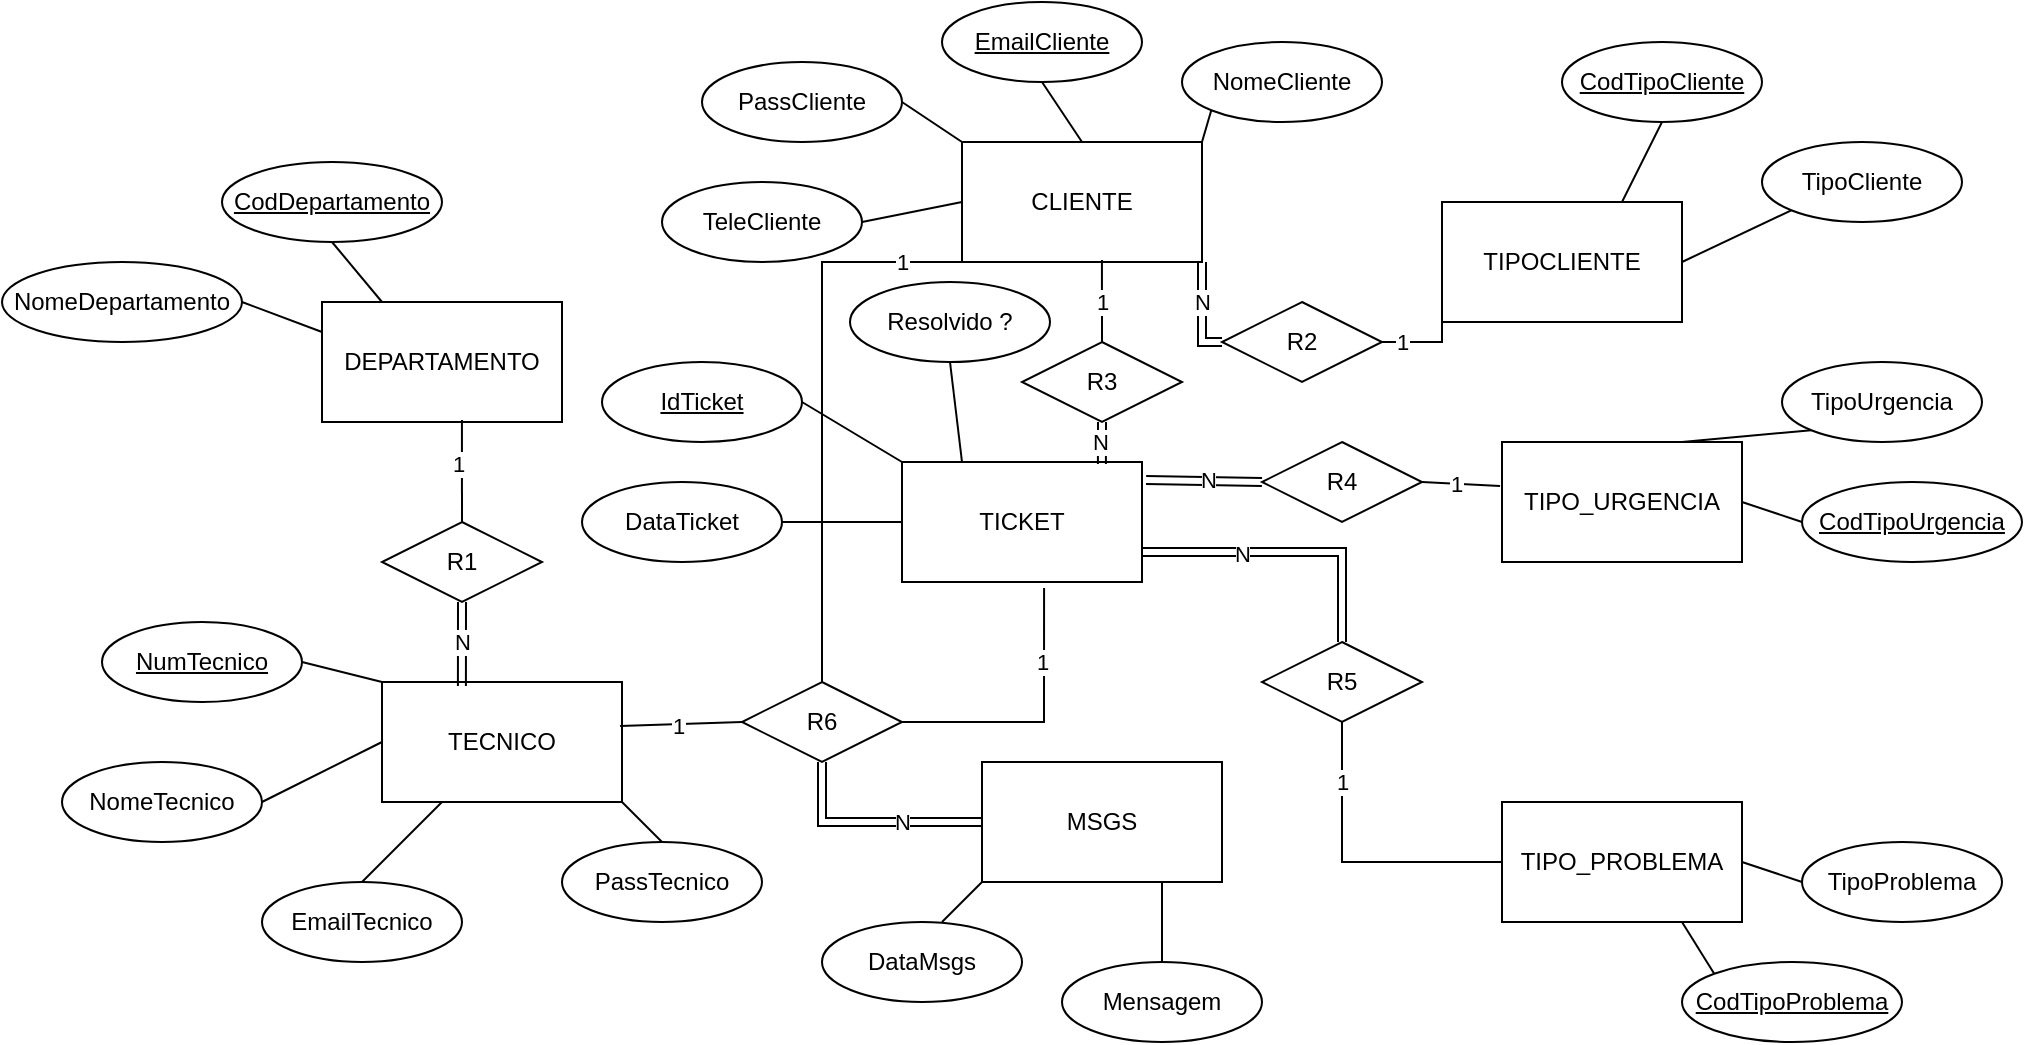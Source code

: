 <mxfile version="28.2.7">
  <diagram name="Página-1" id="vMQSSaTcYY6V1nrAZ7DE">
    <mxGraphModel dx="2013" dy="1924" grid="1" gridSize="10" guides="1" tooltips="1" connect="1" arrows="1" fold="1" page="1" pageScale="1" pageWidth="827" pageHeight="1169" math="0" shadow="0">
      <root>
        <mxCell id="0" />
        <mxCell id="1" parent="0" />
        <mxCell id="SvRfdBu5Wavy_u2uvLHI-1" value="DEPARTAMENTO" style="rounded=0;whiteSpace=wrap;html=1;" parent="1" vertex="1">
          <mxGeometry x="50" y="90" width="120" height="60" as="geometry" />
        </mxCell>
        <mxCell id="SvRfdBu5Wavy_u2uvLHI-2" value="CLIENTE" style="rounded=0;whiteSpace=wrap;html=1;" parent="1" vertex="1">
          <mxGeometry x="370" y="10" width="120" height="60" as="geometry" />
        </mxCell>
        <mxCell id="SvRfdBu5Wavy_u2uvLHI-3" value="TIPOCLIENTE" style="rounded=0;whiteSpace=wrap;html=1;" parent="1" vertex="1">
          <mxGeometry x="610" y="40" width="120" height="60" as="geometry" />
        </mxCell>
        <mxCell id="SvRfdBu5Wavy_u2uvLHI-4" value="TECNICO" style="rounded=0;whiteSpace=wrap;html=1;" parent="1" vertex="1">
          <mxGeometry x="80" y="280" width="120" height="60" as="geometry" />
        </mxCell>
        <mxCell id="SvRfdBu5Wavy_u2uvLHI-5" value="MSGS" style="rounded=0;whiteSpace=wrap;html=1;" parent="1" vertex="1">
          <mxGeometry x="380" y="320" width="120" height="60" as="geometry" />
        </mxCell>
        <mxCell id="SvRfdBu5Wavy_u2uvLHI-6" value="TICKET" style="rounded=0;whiteSpace=wrap;html=1;" parent="1" vertex="1">
          <mxGeometry x="340" y="170" width="120" height="60" as="geometry" />
        </mxCell>
        <mxCell id="SvRfdBu5Wavy_u2uvLHI-7" value="TIPO_URGENCIA" style="rounded=0;whiteSpace=wrap;html=1;" parent="1" vertex="1">
          <mxGeometry x="640" y="160" width="120" height="60" as="geometry" />
        </mxCell>
        <mxCell id="SvRfdBu5Wavy_u2uvLHI-8" value="TIPO_PROBLEMA" style="rounded=0;whiteSpace=wrap;html=1;" parent="1" vertex="1">
          <mxGeometry x="640" y="340" width="120" height="60" as="geometry" />
        </mxCell>
        <mxCell id="SvRfdBu5Wavy_u2uvLHI-9" value="NomeDepartamento" style="ellipse;whiteSpace=wrap;html=1;align=center;" parent="1" vertex="1">
          <mxGeometry x="-110" y="70" width="120" height="40" as="geometry" />
        </mxCell>
        <mxCell id="SvRfdBu5Wavy_u2uvLHI-10" value="CodDepartamento" style="ellipse;whiteSpace=wrap;html=1;align=center;fontStyle=4;" parent="1" vertex="1">
          <mxGeometry y="20" width="110" height="40" as="geometry" />
        </mxCell>
        <mxCell id="SvRfdBu5Wavy_u2uvLHI-11" value="NumTecnico" style="ellipse;whiteSpace=wrap;html=1;align=center;fontStyle=4;" parent="1" vertex="1">
          <mxGeometry x="-60" y="250" width="100" height="40" as="geometry" />
        </mxCell>
        <mxCell id="SvRfdBu5Wavy_u2uvLHI-12" value="NomeTecnico" style="ellipse;whiteSpace=wrap;html=1;align=center;" parent="1" vertex="1">
          <mxGeometry x="-80" y="320" width="100" height="40" as="geometry" />
        </mxCell>
        <mxCell id="SvRfdBu5Wavy_u2uvLHI-13" value="EmailTecnico" style="ellipse;whiteSpace=wrap;html=1;align=center;" parent="1" vertex="1">
          <mxGeometry x="20" y="380" width="100" height="40" as="geometry" />
        </mxCell>
        <mxCell id="SvRfdBu5Wavy_u2uvLHI-14" value="PassTecnico" style="ellipse;whiteSpace=wrap;html=1;align=center;" parent="1" vertex="1">
          <mxGeometry x="170" y="360" width="100" height="40" as="geometry" />
        </mxCell>
        <mxCell id="SvRfdBu5Wavy_u2uvLHI-15" value="PassCliente" style="ellipse;whiteSpace=wrap;html=1;align=center;" parent="1" vertex="1">
          <mxGeometry x="240" y="-30" width="100" height="40" as="geometry" />
        </mxCell>
        <mxCell id="SvRfdBu5Wavy_u2uvLHI-17" value="NomeCliente" style="ellipse;whiteSpace=wrap;html=1;align=center;" parent="1" vertex="1">
          <mxGeometry x="480" y="-40" width="100" height="40" as="geometry" />
        </mxCell>
        <mxCell id="SvRfdBu5Wavy_u2uvLHI-18" value="TeleCliente" style="ellipse;whiteSpace=wrap;html=1;align=center;" parent="1" vertex="1">
          <mxGeometry x="220" y="30" width="100" height="40" as="geometry" />
        </mxCell>
        <mxCell id="TNyhMxR6V0JyB7g-wpxc-1" value="TipoCliente" style="ellipse;whiteSpace=wrap;html=1;align=center;" parent="1" vertex="1">
          <mxGeometry x="770" y="10" width="100" height="40" as="geometry" />
        </mxCell>
        <mxCell id="TNyhMxR6V0JyB7g-wpxc-2" value="CodTipoCliente" style="ellipse;whiteSpace=wrap;html=1;align=center;fontStyle=4;" parent="1" vertex="1">
          <mxGeometry x="670" y="-40" width="100" height="40" as="geometry" />
        </mxCell>
        <mxCell id="TNyhMxR6V0JyB7g-wpxc-3" value="CodTipoUrgencia" style="ellipse;whiteSpace=wrap;html=1;align=center;fontStyle=4;" parent="1" vertex="1">
          <mxGeometry x="790" y="180" width="110" height="40" as="geometry" />
        </mxCell>
        <mxCell id="TNyhMxR6V0JyB7g-wpxc-4" value="TipoUrgencia" style="ellipse;whiteSpace=wrap;html=1;align=center;" parent="1" vertex="1">
          <mxGeometry x="780" y="120" width="100" height="40" as="geometry" />
        </mxCell>
        <mxCell id="TNyhMxR6V0JyB7g-wpxc-5" value="CodTipoProblema" style="ellipse;whiteSpace=wrap;html=1;align=center;fontStyle=4;" parent="1" vertex="1">
          <mxGeometry x="730" y="420" width="110" height="40" as="geometry" />
        </mxCell>
        <mxCell id="TNyhMxR6V0JyB7g-wpxc-6" value="TipoProblema" style="ellipse;whiteSpace=wrap;html=1;align=center;" parent="1" vertex="1">
          <mxGeometry x="790" y="360" width="100" height="40" as="geometry" />
        </mxCell>
        <mxCell id="TNyhMxR6V0JyB7g-wpxc-7" value="Mensagem" style="ellipse;whiteSpace=wrap;html=1;align=center;" parent="1" vertex="1">
          <mxGeometry x="420" y="420" width="100" height="40" as="geometry" />
        </mxCell>
        <mxCell id="TNyhMxR6V0JyB7g-wpxc-9" value="DataMsgs" style="ellipse;whiteSpace=wrap;html=1;align=center;" parent="1" vertex="1">
          <mxGeometry x="300" y="400" width="100" height="40" as="geometry" />
        </mxCell>
        <mxCell id="TNyhMxR6V0JyB7g-wpxc-10" value="IdTicket" style="ellipse;whiteSpace=wrap;html=1;align=center;fontStyle=4;" parent="1" vertex="1">
          <mxGeometry x="190" y="120" width="100" height="40" as="geometry" />
        </mxCell>
        <mxCell id="TNyhMxR6V0JyB7g-wpxc-11" value="Resolvido ?" style="ellipse;whiteSpace=wrap;html=1;align=center;" parent="1" vertex="1">
          <mxGeometry x="314" y="80" width="100" height="40" as="geometry" />
        </mxCell>
        <mxCell id="TNyhMxR6V0JyB7g-wpxc-12" value="DataTicket" style="ellipse;whiteSpace=wrap;html=1;align=center;" parent="1" vertex="1">
          <mxGeometry x="180" y="180" width="100" height="40" as="geometry" />
        </mxCell>
        <mxCell id="TNyhMxR6V0JyB7g-wpxc-13" value="" style="endArrow=none;html=1;rounded=0;entryX=0;entryY=1;entryDx=0;entryDy=0;exitX=1;exitY=0;exitDx=0;exitDy=0;" parent="1" source="SvRfdBu5Wavy_u2uvLHI-2" target="SvRfdBu5Wavy_u2uvLHI-17" edge="1">
          <mxGeometry width="50" height="50" relative="1" as="geometry">
            <mxPoint x="390" y="320" as="sourcePoint" />
            <mxPoint x="440" y="270" as="targetPoint" />
          </mxGeometry>
        </mxCell>
        <mxCell id="TNyhMxR6V0JyB7g-wpxc-14" value="" style="endArrow=none;html=1;rounded=0;exitX=0.5;exitY=1;exitDx=0;exitDy=0;entryX=0.5;entryY=0;entryDx=0;entryDy=0;" parent="1" source="hFLGfahyPKLri2gpCc_t-7" target="SvRfdBu5Wavy_u2uvLHI-2" edge="1">
          <mxGeometry width="50" height="50" relative="1" as="geometry">
            <mxPoint x="410" y="-20" as="sourcePoint" />
            <mxPoint x="440" y="270" as="targetPoint" />
          </mxGeometry>
        </mxCell>
        <mxCell id="TNyhMxR6V0JyB7g-wpxc-15" value="" style="endArrow=none;html=1;rounded=0;entryX=0;entryY=0;entryDx=0;entryDy=0;exitX=1;exitY=0.5;exitDx=0;exitDy=0;" parent="1" source="SvRfdBu5Wavy_u2uvLHI-15" target="SvRfdBu5Wavy_u2uvLHI-2" edge="1">
          <mxGeometry width="50" height="50" relative="1" as="geometry">
            <mxPoint x="330" as="sourcePoint" />
            <mxPoint x="380" y="-50" as="targetPoint" />
          </mxGeometry>
        </mxCell>
        <mxCell id="TNyhMxR6V0JyB7g-wpxc-16" value="" style="endArrow=none;html=1;rounded=0;entryX=0.5;entryY=1;entryDx=0;entryDy=0;exitX=0.25;exitY=0;exitDx=0;exitDy=0;" parent="1" source="SvRfdBu5Wavy_u2uvLHI-1" target="SvRfdBu5Wavy_u2uvLHI-10" edge="1">
          <mxGeometry width="50" height="50" relative="1" as="geometry">
            <mxPoint x="390" y="320" as="sourcePoint" />
            <mxPoint x="440" y="270" as="targetPoint" />
          </mxGeometry>
        </mxCell>
        <mxCell id="TNyhMxR6V0JyB7g-wpxc-17" value="" style="endArrow=none;html=1;rounded=0;entryX=1;entryY=0.5;entryDx=0;entryDy=0;exitX=0;exitY=0.5;exitDx=0;exitDy=0;" parent="1" source="SvRfdBu5Wavy_u2uvLHI-6" target="TNyhMxR6V0JyB7g-wpxc-12" edge="1">
          <mxGeometry width="50" height="50" relative="1" as="geometry">
            <mxPoint x="390" y="320" as="sourcePoint" />
            <mxPoint x="440" y="270" as="targetPoint" />
          </mxGeometry>
        </mxCell>
        <mxCell id="TNyhMxR6V0JyB7g-wpxc-18" value="" style="endArrow=none;html=1;rounded=0;entryX=1;entryY=0.5;entryDx=0;entryDy=0;exitX=0;exitY=0;exitDx=0;exitDy=0;" parent="1" source="SvRfdBu5Wavy_u2uvLHI-6" target="TNyhMxR6V0JyB7g-wpxc-10" edge="1">
          <mxGeometry width="50" height="50" relative="1" as="geometry">
            <mxPoint x="390" y="320" as="sourcePoint" />
            <mxPoint x="440" y="270" as="targetPoint" />
          </mxGeometry>
        </mxCell>
        <mxCell id="TNyhMxR6V0JyB7g-wpxc-19" value="" style="endArrow=none;html=1;rounded=0;entryX=0.5;entryY=1;entryDx=0;entryDy=0;exitX=0.25;exitY=0;exitDx=0;exitDy=0;" parent="1" source="SvRfdBu5Wavy_u2uvLHI-6" target="TNyhMxR6V0JyB7g-wpxc-11" edge="1">
          <mxGeometry width="50" height="50" relative="1" as="geometry">
            <mxPoint x="390" y="320" as="sourcePoint" />
            <mxPoint x="440" y="270" as="targetPoint" />
          </mxGeometry>
        </mxCell>
        <mxCell id="TNyhMxR6V0JyB7g-wpxc-20" value="" style="endArrow=none;html=1;rounded=0;exitX=1;exitY=0.5;exitDx=0;exitDy=0;entryX=0;entryY=0.5;entryDx=0;entryDy=0;" parent="1" source="SvRfdBu5Wavy_u2uvLHI-18" target="SvRfdBu5Wavy_u2uvLHI-2" edge="1">
          <mxGeometry width="50" height="50" relative="1" as="geometry">
            <mxPoint x="390" y="320" as="sourcePoint" />
            <mxPoint x="440" y="270" as="targetPoint" />
          </mxGeometry>
        </mxCell>
        <mxCell id="TNyhMxR6V0JyB7g-wpxc-22" value="" style="endArrow=none;html=1;rounded=0;entryX=1;entryY=0.5;entryDx=0;entryDy=0;exitX=0;exitY=0.25;exitDx=0;exitDy=0;" parent="1" source="SvRfdBu5Wavy_u2uvLHI-1" target="SvRfdBu5Wavy_u2uvLHI-9" edge="1">
          <mxGeometry width="50" height="50" relative="1" as="geometry">
            <mxPoint x="390" y="320" as="sourcePoint" />
            <mxPoint x="440" y="270" as="targetPoint" />
          </mxGeometry>
        </mxCell>
        <mxCell id="TNyhMxR6V0JyB7g-wpxc-23" value="" style="endArrow=none;html=1;rounded=0;entryX=0;entryY=1;entryDx=0;entryDy=0;exitX=1;exitY=0.5;exitDx=0;exitDy=0;" parent="1" source="SvRfdBu5Wavy_u2uvLHI-3" target="TNyhMxR6V0JyB7g-wpxc-1" edge="1">
          <mxGeometry width="50" height="50" relative="1" as="geometry">
            <mxPoint x="390" y="320" as="sourcePoint" />
            <mxPoint x="440" y="270" as="targetPoint" />
          </mxGeometry>
        </mxCell>
        <mxCell id="TNyhMxR6V0JyB7g-wpxc-24" value="" style="endArrow=none;html=1;rounded=0;entryX=0.5;entryY=1;entryDx=0;entryDy=0;exitX=0.75;exitY=0;exitDx=0;exitDy=0;" parent="1" source="SvRfdBu5Wavy_u2uvLHI-3" target="TNyhMxR6V0JyB7g-wpxc-2" edge="1">
          <mxGeometry width="50" height="50" relative="1" as="geometry">
            <mxPoint x="390" y="320" as="sourcePoint" />
            <mxPoint x="440" y="270" as="targetPoint" />
          </mxGeometry>
        </mxCell>
        <mxCell id="TNyhMxR6V0JyB7g-wpxc-25" value="" style="endArrow=none;html=1;rounded=0;entryX=0;entryY=1;entryDx=0;entryDy=0;exitX=0.75;exitY=0;exitDx=0;exitDy=0;" parent="1" source="SvRfdBu5Wavy_u2uvLHI-7" target="TNyhMxR6V0JyB7g-wpxc-4" edge="1">
          <mxGeometry width="50" height="50" relative="1" as="geometry">
            <mxPoint x="390" y="320" as="sourcePoint" />
            <mxPoint x="440" y="270" as="targetPoint" />
          </mxGeometry>
        </mxCell>
        <mxCell id="TNyhMxR6V0JyB7g-wpxc-26" value="" style="endArrow=none;html=1;rounded=0;entryX=0;entryY=0.5;entryDx=0;entryDy=0;exitX=1;exitY=0.5;exitDx=0;exitDy=0;" parent="1" source="SvRfdBu5Wavy_u2uvLHI-7" target="TNyhMxR6V0JyB7g-wpxc-3" edge="1">
          <mxGeometry width="50" height="50" relative="1" as="geometry">
            <mxPoint x="390" y="320" as="sourcePoint" />
            <mxPoint x="440" y="270" as="targetPoint" />
          </mxGeometry>
        </mxCell>
        <mxCell id="TNyhMxR6V0JyB7g-wpxc-27" value="" style="endArrow=none;html=1;rounded=0;entryX=0;entryY=0.5;entryDx=0;entryDy=0;exitX=1;exitY=0.5;exitDx=0;exitDy=0;" parent="1" source="SvRfdBu5Wavy_u2uvLHI-8" target="TNyhMxR6V0JyB7g-wpxc-6" edge="1">
          <mxGeometry width="50" height="50" relative="1" as="geometry">
            <mxPoint x="390" y="320" as="sourcePoint" />
            <mxPoint x="440" y="270" as="targetPoint" />
          </mxGeometry>
        </mxCell>
        <mxCell id="TNyhMxR6V0JyB7g-wpxc-28" value="" style="endArrow=none;html=1;rounded=0;exitX=0;exitY=0;exitDx=0;exitDy=0;entryX=0.75;entryY=1;entryDx=0;entryDy=0;" parent="1" source="TNyhMxR6V0JyB7g-wpxc-5" target="SvRfdBu5Wavy_u2uvLHI-8" edge="1">
          <mxGeometry width="50" height="50" relative="1" as="geometry">
            <mxPoint x="390" y="320" as="sourcePoint" />
            <mxPoint x="440" y="270" as="targetPoint" />
          </mxGeometry>
        </mxCell>
        <mxCell id="TNyhMxR6V0JyB7g-wpxc-29" value="" style="endArrow=none;html=1;rounded=0;entryX=0.5;entryY=0;entryDx=0;entryDy=0;exitX=0.75;exitY=1;exitDx=0;exitDy=0;" parent="1" source="SvRfdBu5Wavy_u2uvLHI-5" target="TNyhMxR6V0JyB7g-wpxc-7" edge="1">
          <mxGeometry width="50" height="50" relative="1" as="geometry">
            <mxPoint x="390" y="320" as="sourcePoint" />
            <mxPoint x="440" y="270" as="targetPoint" />
          </mxGeometry>
        </mxCell>
        <mxCell id="TNyhMxR6V0JyB7g-wpxc-30" value="" style="endArrow=none;html=1;rounded=0;entryX=0.6;entryY=0;entryDx=0;entryDy=0;entryPerimeter=0;exitX=0;exitY=1;exitDx=0;exitDy=0;" parent="1" source="SvRfdBu5Wavy_u2uvLHI-5" target="TNyhMxR6V0JyB7g-wpxc-9" edge="1">
          <mxGeometry width="50" height="50" relative="1" as="geometry">
            <mxPoint x="390" y="320" as="sourcePoint" />
            <mxPoint x="440" y="270" as="targetPoint" />
          </mxGeometry>
        </mxCell>
        <mxCell id="TNyhMxR6V0JyB7g-wpxc-31" value="" style="endArrow=none;html=1;rounded=0;entryX=0.5;entryY=0;entryDx=0;entryDy=0;exitX=1;exitY=1;exitDx=0;exitDy=0;" parent="1" source="SvRfdBu5Wavy_u2uvLHI-4" target="SvRfdBu5Wavy_u2uvLHI-14" edge="1">
          <mxGeometry width="50" height="50" relative="1" as="geometry">
            <mxPoint x="390" y="320" as="sourcePoint" />
            <mxPoint x="440" y="270" as="targetPoint" />
          </mxGeometry>
        </mxCell>
        <mxCell id="TNyhMxR6V0JyB7g-wpxc-32" value="" style="endArrow=none;html=1;rounded=0;exitX=0.5;exitY=0;exitDx=0;exitDy=0;entryX=0.25;entryY=1;entryDx=0;entryDy=0;" parent="1" source="SvRfdBu5Wavy_u2uvLHI-13" target="SvRfdBu5Wavy_u2uvLHI-4" edge="1">
          <mxGeometry width="50" height="50" relative="1" as="geometry">
            <mxPoint x="390" y="320" as="sourcePoint" />
            <mxPoint x="440" y="270" as="targetPoint" />
          </mxGeometry>
        </mxCell>
        <mxCell id="TNyhMxR6V0JyB7g-wpxc-33" value="" style="endArrow=none;html=1;rounded=0;entryX=1;entryY=0.5;entryDx=0;entryDy=0;exitX=0;exitY=0.5;exitDx=0;exitDy=0;" parent="1" source="SvRfdBu5Wavy_u2uvLHI-4" target="SvRfdBu5Wavy_u2uvLHI-12" edge="1">
          <mxGeometry width="50" height="50" relative="1" as="geometry">
            <mxPoint x="390" y="320" as="sourcePoint" />
            <mxPoint x="440" y="270" as="targetPoint" />
          </mxGeometry>
        </mxCell>
        <mxCell id="TNyhMxR6V0JyB7g-wpxc-34" value="" style="endArrow=none;html=1;rounded=0;entryX=1;entryY=0.5;entryDx=0;entryDy=0;exitX=0;exitY=0;exitDx=0;exitDy=0;" parent="1" source="SvRfdBu5Wavy_u2uvLHI-4" target="SvRfdBu5Wavy_u2uvLHI-11" edge="1">
          <mxGeometry width="50" height="50" relative="1" as="geometry">
            <mxPoint x="390" y="320" as="sourcePoint" />
            <mxPoint x="440" y="270" as="targetPoint" />
          </mxGeometry>
        </mxCell>
        <mxCell id="TNyhMxR6V0JyB7g-wpxc-35" value="R2" style="shape=rhombus;perimeter=rhombusPerimeter;whiteSpace=wrap;html=1;align=center;" parent="1" vertex="1">
          <mxGeometry x="500" y="90" width="80" height="40" as="geometry" />
        </mxCell>
        <mxCell id="TNyhMxR6V0JyB7g-wpxc-36" value="" style="shape=link;html=1;rounded=0;exitX=1;exitY=1;exitDx=0;exitDy=0;entryX=0;entryY=0.5;entryDx=0;entryDy=0;" parent="1" source="SvRfdBu5Wavy_u2uvLHI-2" target="TNyhMxR6V0JyB7g-wpxc-35" edge="1">
          <mxGeometry relative="1" as="geometry">
            <mxPoint x="330" y="290" as="sourcePoint" />
            <mxPoint x="490" y="290" as="targetPoint" />
            <Array as="points">
              <mxPoint x="490" y="110" />
            </Array>
          </mxGeometry>
        </mxCell>
        <mxCell id="TNyhMxR6V0JyB7g-wpxc-40" value="N" style="edgeLabel;html=1;align=center;verticalAlign=middle;resizable=0;points=[];" parent="TNyhMxR6V0JyB7g-wpxc-36" vertex="1" connectable="0">
          <mxGeometry x="-0.2" y="-3" relative="1" as="geometry">
            <mxPoint x="3" as="offset" />
          </mxGeometry>
        </mxCell>
        <mxCell id="TNyhMxR6V0JyB7g-wpxc-38" value="" style="endArrow=none;html=1;rounded=0;exitX=1;exitY=0.5;exitDx=0;exitDy=0;entryX=0;entryY=1;entryDx=0;entryDy=0;" parent="1" source="TNyhMxR6V0JyB7g-wpxc-35" target="SvRfdBu5Wavy_u2uvLHI-3" edge="1">
          <mxGeometry relative="1" as="geometry">
            <mxPoint x="330" y="290" as="sourcePoint" />
            <mxPoint x="490" y="290" as="targetPoint" />
            <Array as="points">
              <mxPoint x="610" y="110" />
            </Array>
          </mxGeometry>
        </mxCell>
        <mxCell id="TNyhMxR6V0JyB7g-wpxc-39" value="1" style="edgeLabel;html=1;align=center;verticalAlign=middle;resizable=0;points=[];" parent="TNyhMxR6V0JyB7g-wpxc-38" vertex="1" connectable="0">
          <mxGeometry x="-0.15" relative="1" as="geometry">
            <mxPoint x="-7" as="offset" />
          </mxGeometry>
        </mxCell>
        <mxCell id="TNyhMxR6V0JyB7g-wpxc-41" value="R6" style="shape=rhombus;perimeter=rhombusPerimeter;whiteSpace=wrap;html=1;align=center;" parent="1" vertex="1">
          <mxGeometry x="260" y="280" width="80" height="40" as="geometry" />
        </mxCell>
        <mxCell id="TNyhMxR6V0JyB7g-wpxc-42" value="R5" style="shape=rhombus;perimeter=rhombusPerimeter;whiteSpace=wrap;html=1;align=center;" parent="1" vertex="1">
          <mxGeometry x="520" y="260" width="80" height="40" as="geometry" />
        </mxCell>
        <mxCell id="TNyhMxR6V0JyB7g-wpxc-43" value="R4" style="shape=rhombus;perimeter=rhombusPerimeter;whiteSpace=wrap;html=1;align=center;" parent="1" vertex="1">
          <mxGeometry x="520" y="160" width="80" height="40" as="geometry" />
        </mxCell>
        <mxCell id="TNyhMxR6V0JyB7g-wpxc-44" value="R3" style="shape=rhombus;perimeter=rhombusPerimeter;whiteSpace=wrap;html=1;align=center;" parent="1" vertex="1">
          <mxGeometry x="400" y="110" width="80" height="40" as="geometry" />
        </mxCell>
        <mxCell id="TNyhMxR6V0JyB7g-wpxc-45" value="R1" style="shape=rhombus;perimeter=rhombusPerimeter;whiteSpace=wrap;html=1;align=center;" parent="1" vertex="1">
          <mxGeometry x="80" y="200" width="80" height="40" as="geometry" />
        </mxCell>
        <mxCell id="TNyhMxR6V0JyB7g-wpxc-46" value="" style="shape=link;html=1;rounded=0;exitX=0.5;exitY=1;exitDx=0;exitDy=0;entryX=0.333;entryY=0.033;entryDx=0;entryDy=0;entryPerimeter=0;" parent="1" source="TNyhMxR6V0JyB7g-wpxc-45" target="SvRfdBu5Wavy_u2uvLHI-4" edge="1">
          <mxGeometry relative="1" as="geometry">
            <mxPoint x="330" y="290" as="sourcePoint" />
            <mxPoint x="490" y="290" as="targetPoint" />
          </mxGeometry>
        </mxCell>
        <mxCell id="TNyhMxR6V0JyB7g-wpxc-49" value="N" style="edgeLabel;html=1;align=center;verticalAlign=middle;resizable=0;points=[];" parent="TNyhMxR6V0JyB7g-wpxc-46" vertex="1" connectable="0">
          <mxGeometry x="-0.19" y="2" relative="1" as="geometry">
            <mxPoint x="-2" y="3" as="offset" />
          </mxGeometry>
        </mxCell>
        <mxCell id="TNyhMxR6V0JyB7g-wpxc-48" value="" style="endArrow=none;html=1;rounded=0;exitX=0.5;exitY=0;exitDx=0;exitDy=0;entryX=0.583;entryY=0.983;entryDx=0;entryDy=0;entryPerimeter=0;" parent="1" source="TNyhMxR6V0JyB7g-wpxc-45" target="SvRfdBu5Wavy_u2uvLHI-1" edge="1">
          <mxGeometry relative="1" as="geometry">
            <mxPoint x="330" y="290" as="sourcePoint" />
            <mxPoint x="490" y="290" as="targetPoint" />
          </mxGeometry>
        </mxCell>
        <mxCell id="TNyhMxR6V0JyB7g-wpxc-50" value="1" style="edgeLabel;html=1;align=center;verticalAlign=middle;resizable=0;points=[];" parent="TNyhMxR6V0JyB7g-wpxc-48" vertex="1" connectable="0">
          <mxGeometry x="0.137" y="2" relative="1" as="geometry">
            <mxPoint as="offset" />
          </mxGeometry>
        </mxCell>
        <mxCell id="TNyhMxR6V0JyB7g-wpxc-51" value="" style="endArrow=none;html=1;rounded=0;exitX=0.992;exitY=0.367;exitDx=0;exitDy=0;entryX=0;entryY=0.5;entryDx=0;entryDy=0;exitPerimeter=0;" parent="1" source="SvRfdBu5Wavy_u2uvLHI-4" target="TNyhMxR6V0JyB7g-wpxc-41" edge="1">
          <mxGeometry relative="1" as="geometry">
            <mxPoint x="330" y="290" as="sourcePoint" />
            <mxPoint x="490" y="290" as="targetPoint" />
          </mxGeometry>
        </mxCell>
        <mxCell id="TNyhMxR6V0JyB7g-wpxc-54" value="1" style="edgeLabel;html=1;align=center;verticalAlign=middle;resizable=0;points=[];" parent="TNyhMxR6V0JyB7g-wpxc-51" vertex="1" connectable="0">
          <mxGeometry x="-0.051" y="-1" relative="1" as="geometry">
            <mxPoint as="offset" />
          </mxGeometry>
        </mxCell>
        <mxCell id="TNyhMxR6V0JyB7g-wpxc-52" value="" style="shape=link;html=1;rounded=0;exitX=0.5;exitY=1;exitDx=0;exitDy=0;entryX=0;entryY=0.5;entryDx=0;entryDy=0;" parent="1" source="TNyhMxR6V0JyB7g-wpxc-41" target="SvRfdBu5Wavy_u2uvLHI-5" edge="1">
          <mxGeometry relative="1" as="geometry">
            <mxPoint x="330" y="290" as="sourcePoint" />
            <mxPoint x="490" y="290" as="targetPoint" />
            <Array as="points">
              <mxPoint x="300" y="350" />
            </Array>
          </mxGeometry>
        </mxCell>
        <mxCell id="TNyhMxR6V0JyB7g-wpxc-55" value="N" style="edgeLabel;html=1;align=center;verticalAlign=middle;resizable=0;points=[];" parent="TNyhMxR6V0JyB7g-wpxc-52" vertex="1" connectable="0">
          <mxGeometry x="0.036" y="1" relative="1" as="geometry">
            <mxPoint x="13" y="1" as="offset" />
          </mxGeometry>
        </mxCell>
        <mxCell id="TNyhMxR6V0JyB7g-wpxc-56" value="" style="endArrow=none;html=1;rounded=0;exitX=0;exitY=0.5;exitDx=0;exitDy=0;entryX=0.5;entryY=1;entryDx=0;entryDy=0;" parent="1" source="SvRfdBu5Wavy_u2uvLHI-8" target="TNyhMxR6V0JyB7g-wpxc-42" edge="1">
          <mxGeometry relative="1" as="geometry">
            <mxPoint x="330" y="290" as="sourcePoint" />
            <mxPoint x="490" y="290" as="targetPoint" />
            <Array as="points">
              <mxPoint x="560" y="370" />
            </Array>
          </mxGeometry>
        </mxCell>
        <mxCell id="TNyhMxR6V0JyB7g-wpxc-60" value="1" style="edgeLabel;html=1;align=center;verticalAlign=middle;resizable=0;points=[];" parent="TNyhMxR6V0JyB7g-wpxc-56" vertex="1" connectable="0">
          <mxGeometry x="0.347" y="-2" relative="1" as="geometry">
            <mxPoint x="-2" y="-19" as="offset" />
          </mxGeometry>
        </mxCell>
        <mxCell id="TNyhMxR6V0JyB7g-wpxc-61" value="" style="shape=link;html=1;rounded=0;exitX=1;exitY=0.75;exitDx=0;exitDy=0;entryX=0.5;entryY=0;entryDx=0;entryDy=0;" parent="1" source="SvRfdBu5Wavy_u2uvLHI-6" target="TNyhMxR6V0JyB7g-wpxc-42" edge="1">
          <mxGeometry relative="1" as="geometry">
            <mxPoint x="330" y="290" as="sourcePoint" />
            <mxPoint x="490" y="290" as="targetPoint" />
            <Array as="points">
              <mxPoint x="560" y="215" />
            </Array>
          </mxGeometry>
        </mxCell>
        <mxCell id="TNyhMxR6V0JyB7g-wpxc-63" value="N" style="edgeLabel;html=1;align=center;verticalAlign=middle;resizable=0;points=[];" parent="TNyhMxR6V0JyB7g-wpxc-61" vertex="1" connectable="0">
          <mxGeometry x="-0.103" y="-1" relative="1" as="geometry">
            <mxPoint x="-15" as="offset" />
          </mxGeometry>
        </mxCell>
        <mxCell id="TNyhMxR6V0JyB7g-wpxc-64" value="" style="endArrow=none;html=1;rounded=0;exitX=1;exitY=0.5;exitDx=0;exitDy=0;entryX=-0.008;entryY=0.367;entryDx=0;entryDy=0;entryPerimeter=0;" parent="1" source="TNyhMxR6V0JyB7g-wpxc-43" target="SvRfdBu5Wavy_u2uvLHI-7" edge="1">
          <mxGeometry relative="1" as="geometry">
            <mxPoint x="330" y="290" as="sourcePoint" />
            <mxPoint x="640" y="180" as="targetPoint" />
          </mxGeometry>
        </mxCell>
        <mxCell id="TNyhMxR6V0JyB7g-wpxc-69" value="1" style="edgeLabel;html=1;align=center;verticalAlign=middle;resizable=0;points=[];" parent="TNyhMxR6V0JyB7g-wpxc-64" vertex="1" connectable="0">
          <mxGeometry x="-0.129" relative="1" as="geometry">
            <mxPoint as="offset" />
          </mxGeometry>
        </mxCell>
        <mxCell id="TNyhMxR6V0JyB7g-wpxc-66" value="" style="shape=link;html=1;rounded=0;exitX=1.017;exitY=0.15;exitDx=0;exitDy=0;entryX=0;entryY=0.5;entryDx=0;entryDy=0;exitPerimeter=0;" parent="1" source="SvRfdBu5Wavy_u2uvLHI-6" target="TNyhMxR6V0JyB7g-wpxc-43" edge="1">
          <mxGeometry relative="1" as="geometry">
            <mxPoint x="330" y="290" as="sourcePoint" />
            <mxPoint x="490" y="290" as="targetPoint" />
          </mxGeometry>
        </mxCell>
        <mxCell id="TNyhMxR6V0JyB7g-wpxc-68" value="N" style="edgeLabel;html=1;align=center;verticalAlign=middle;resizable=0;points=[];" parent="TNyhMxR6V0JyB7g-wpxc-66" vertex="1" connectable="0">
          <mxGeometry x="0.068" y="1" relative="1" as="geometry">
            <mxPoint as="offset" />
          </mxGeometry>
        </mxCell>
        <mxCell id="TNyhMxR6V0JyB7g-wpxc-71" value="" style="shape=link;html=1;rounded=0;exitX=0.5;exitY=1;exitDx=0;exitDy=0;entryX=0.833;entryY=0.017;entryDx=0;entryDy=0;entryPerimeter=0;" parent="1" source="TNyhMxR6V0JyB7g-wpxc-44" target="SvRfdBu5Wavy_u2uvLHI-6" edge="1">
          <mxGeometry relative="1" as="geometry">
            <mxPoint x="330" y="290" as="sourcePoint" />
            <mxPoint x="490" y="290" as="targetPoint" />
          </mxGeometry>
        </mxCell>
        <mxCell id="TNyhMxR6V0JyB7g-wpxc-73" value="N" style="edgeLabel;html=1;align=center;verticalAlign=middle;resizable=0;points=[];" parent="TNyhMxR6V0JyB7g-wpxc-71" vertex="1" connectable="0">
          <mxGeometry x="-0.048" y="-1" relative="1" as="geometry">
            <mxPoint as="offset" />
          </mxGeometry>
        </mxCell>
        <mxCell id="TNyhMxR6V0JyB7g-wpxc-74" value="" style="endArrow=none;html=1;rounded=0;entryX=0.5;entryY=0;entryDx=0;entryDy=0;exitX=0.583;exitY=0.983;exitDx=0;exitDy=0;exitPerimeter=0;" parent="1" source="SvRfdBu5Wavy_u2uvLHI-2" target="TNyhMxR6V0JyB7g-wpxc-44" edge="1">
          <mxGeometry relative="1" as="geometry">
            <mxPoint x="440" y="70" as="sourcePoint" />
            <mxPoint x="490" y="290" as="targetPoint" />
          </mxGeometry>
        </mxCell>
        <mxCell id="TNyhMxR6V0JyB7g-wpxc-75" value="1" style="edgeLabel;html=1;align=center;verticalAlign=middle;resizable=0;points=[];" parent="TNyhMxR6V0JyB7g-wpxc-74" vertex="1" connectable="0">
          <mxGeometry x="-0.159" y="4" relative="1" as="geometry">
            <mxPoint x="-4" y="4" as="offset" />
          </mxGeometry>
        </mxCell>
        <mxCell id="hFLGfahyPKLri2gpCc_t-1" value="" style="endArrow=none;html=1;rounded=0;entryX=0;entryY=1;entryDx=0;entryDy=0;" parent="1" target="SvRfdBu5Wavy_u2uvLHI-2" edge="1">
          <mxGeometry width="50" height="50" relative="1" as="geometry">
            <mxPoint x="300" y="280" as="sourcePoint" />
            <mxPoint x="350" y="230" as="targetPoint" />
            <Array as="points">
              <mxPoint x="300" y="70" />
            </Array>
          </mxGeometry>
        </mxCell>
        <mxCell id="hFLGfahyPKLri2gpCc_t-2" value="1" style="edgeLabel;html=1;align=center;verticalAlign=middle;resizable=0;points=[];" parent="hFLGfahyPKLri2gpCc_t-1" vertex="1" connectable="0">
          <mxGeometry x="-0.686" relative="1" as="geometry">
            <mxPoint x="40" y="-166" as="offset" />
          </mxGeometry>
        </mxCell>
        <mxCell id="hFLGfahyPKLri2gpCc_t-4" value="" style="endArrow=none;html=1;rounded=0;exitX=0.592;exitY=1.05;exitDx=0;exitDy=0;exitPerimeter=0;entryX=1;entryY=0.5;entryDx=0;entryDy=0;" parent="1" source="SvRfdBu5Wavy_u2uvLHI-6" target="TNyhMxR6V0JyB7g-wpxc-41" edge="1">
          <mxGeometry width="50" height="50" relative="1" as="geometry">
            <mxPoint x="410" y="260" as="sourcePoint" />
            <mxPoint x="460" y="210" as="targetPoint" />
            <Array as="points">
              <mxPoint x="411" y="300" />
            </Array>
          </mxGeometry>
        </mxCell>
        <mxCell id="hFLGfahyPKLri2gpCc_t-5" value="1" style="edgeLabel;html=1;align=center;verticalAlign=middle;resizable=0;points=[];" parent="hFLGfahyPKLri2gpCc_t-4" vertex="1" connectable="0">
          <mxGeometry x="-0.478" y="2" relative="1" as="geometry">
            <mxPoint x="-3" y="1" as="offset" />
          </mxGeometry>
        </mxCell>
        <mxCell id="hFLGfahyPKLri2gpCc_t-7" value="EmailCliente" style="ellipse;whiteSpace=wrap;html=1;align=center;fontStyle=4;" parent="1" vertex="1">
          <mxGeometry x="360" y="-60" width="100" height="40" as="geometry" />
        </mxCell>
      </root>
    </mxGraphModel>
  </diagram>
</mxfile>
